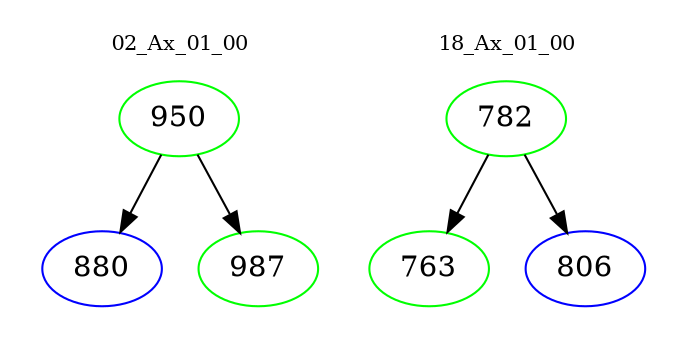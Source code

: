 digraph{
subgraph cluster_0 {
color = white
label = "02_Ax_01_00";
fontsize=10;
T0_950 [label="950", color="green"]
T0_950 -> T0_880 [color="black"]
T0_880 [label="880", color="blue"]
T0_950 -> T0_987 [color="black"]
T0_987 [label="987", color="green"]
}
subgraph cluster_1 {
color = white
label = "18_Ax_01_00";
fontsize=10;
T1_782 [label="782", color="green"]
T1_782 -> T1_763 [color="black"]
T1_763 [label="763", color="green"]
T1_782 -> T1_806 [color="black"]
T1_806 [label="806", color="blue"]
}
}
